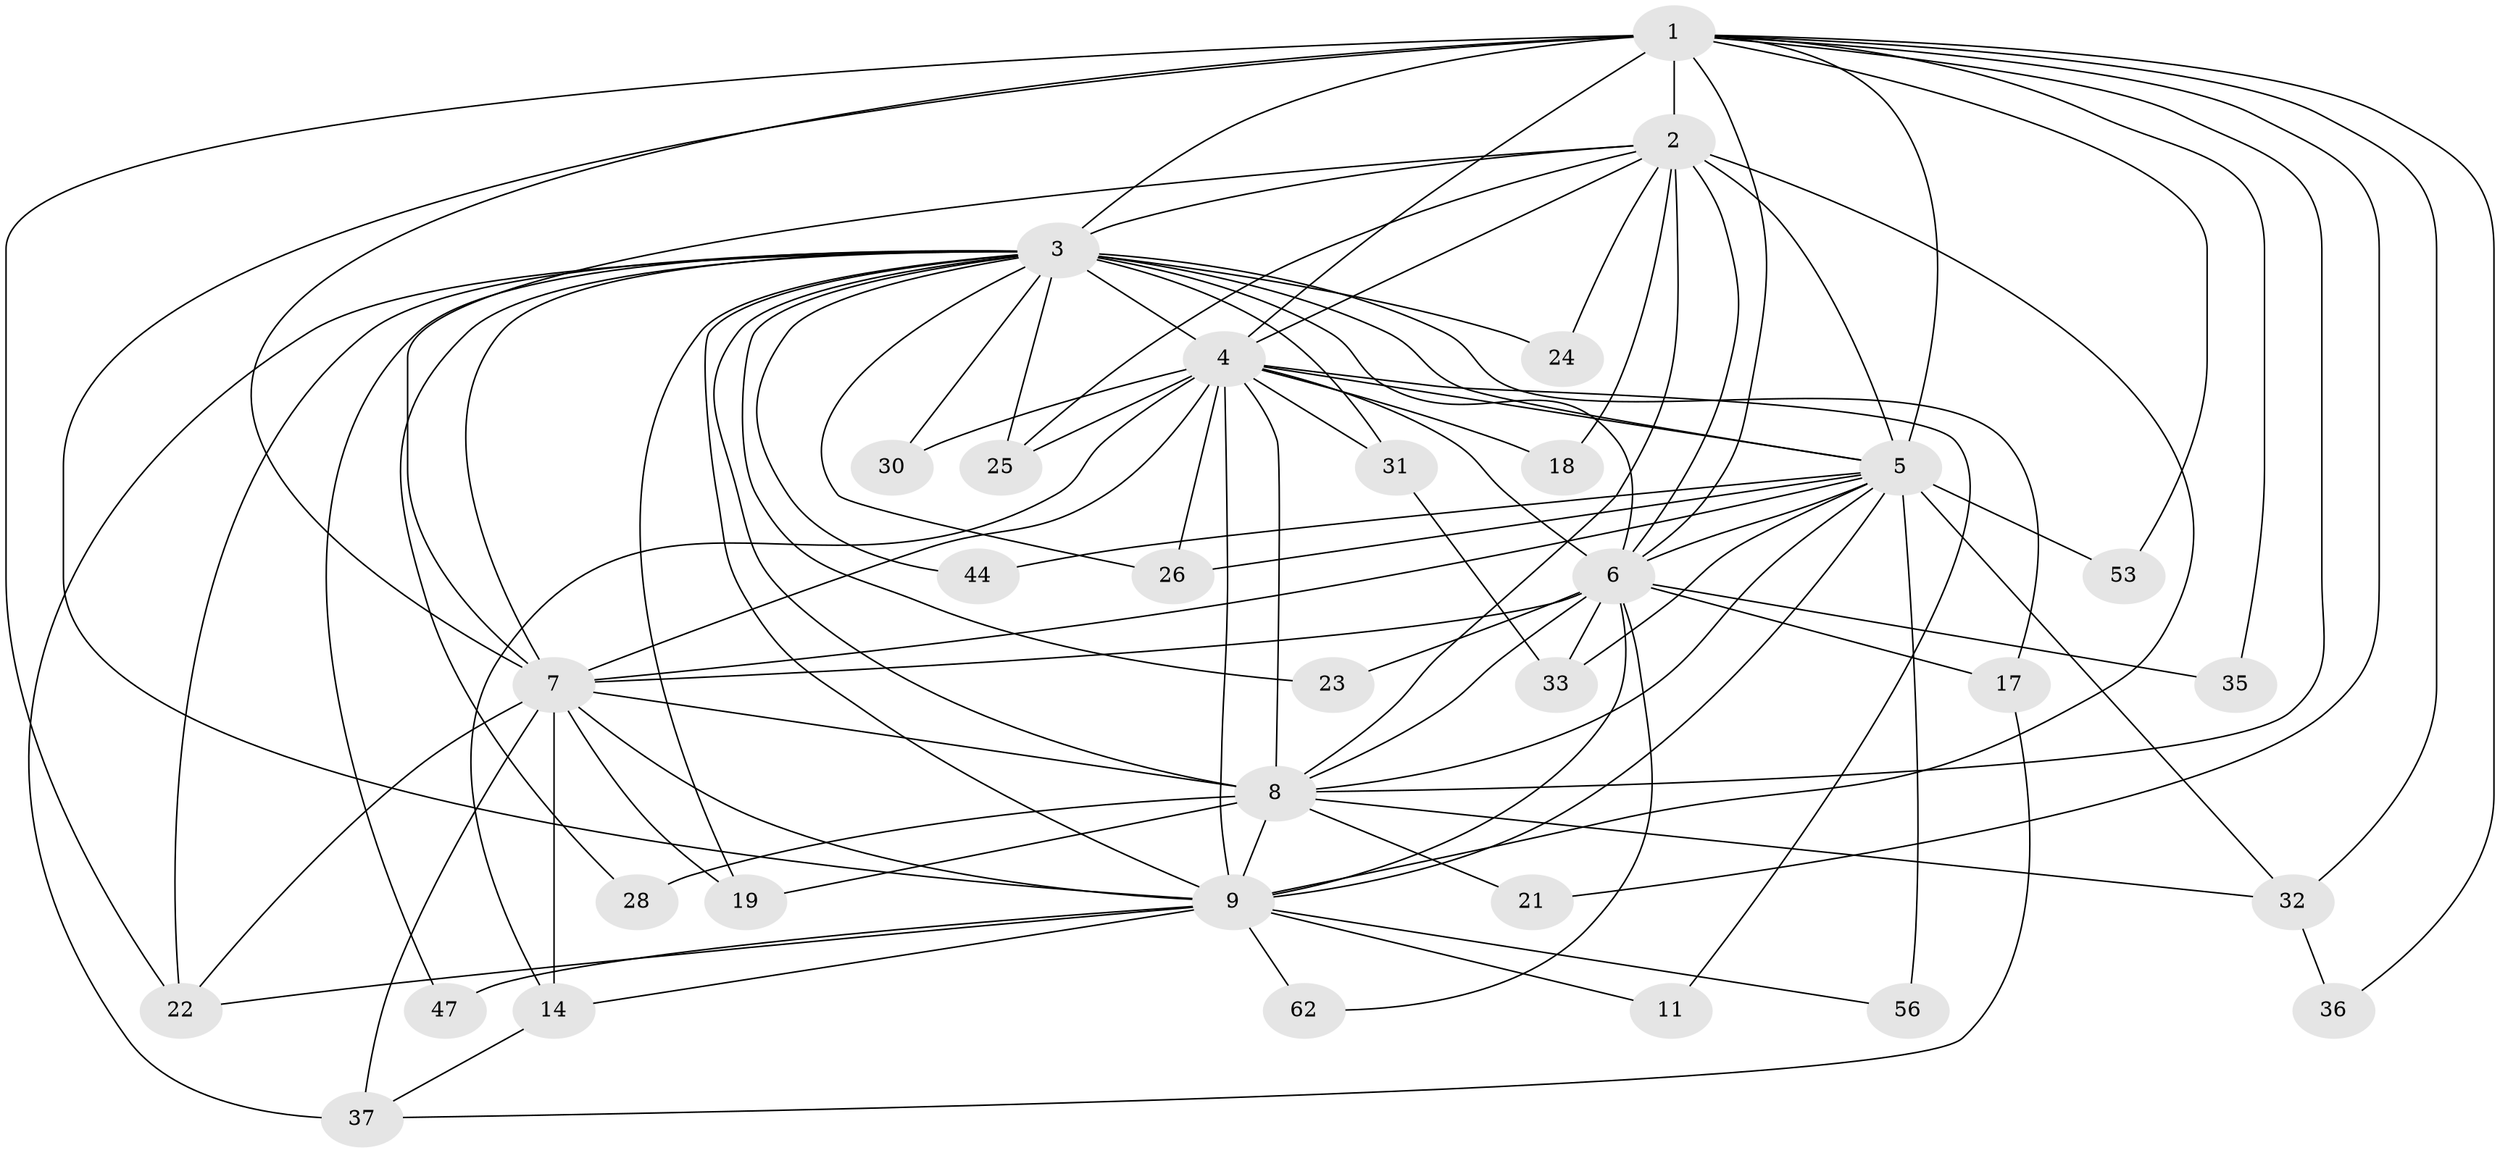 // original degree distribution, {17: 0.030303030303030304, 14: 0.015151515151515152, 22: 0.015151515151515152, 19: 0.045454545454545456, 15: 0.015151515151515152, 16: 0.015151515151515152, 18: 0.015151515151515152, 2: 0.5909090909090909, 3: 0.18181818181818182, 4: 0.045454545454545456, 7: 0.015151515151515152, 5: 0.015151515151515152}
// Generated by graph-tools (version 1.1) at 2025/14/03/09/25 04:14:16]
// undirected, 33 vertices, 94 edges
graph export_dot {
graph [start="1"]
  node [color=gray90,style=filled];
  1;
  2 [super="+39+42"];
  3 [super="+15+29+10+43"];
  4 [super="+34+49"];
  5 [super="+13+20"];
  6;
  7 [super="+57"];
  8 [super="+12+55+61"];
  9 [super="+16"];
  11;
  14 [super="+51+41"];
  17;
  18;
  19;
  21;
  22 [super="+66+50"];
  23;
  24;
  25 [super="+65"];
  26 [super="+46"];
  28;
  30;
  31 [super="+38"];
  32 [super="+64"];
  33;
  35;
  36;
  37 [super="+60+45"];
  44;
  47;
  53;
  56;
  62;
  1 -- 2 [weight=2];
  1 -- 3 [weight=2];
  1 -- 4;
  1 -- 5;
  1 -- 6;
  1 -- 7;
  1 -- 8;
  1 -- 9 [weight=2];
  1 -- 21;
  1 -- 35;
  1 -- 36;
  1 -- 53;
  1 -- 22;
  1 -- 32;
  2 -- 3 [weight=2];
  2 -- 4;
  2 -- 5;
  2 -- 6 [weight=2];
  2 -- 7;
  2 -- 8 [weight=2];
  2 -- 9;
  2 -- 18;
  2 -- 25;
  2 -- 24;
  3 -- 4 [weight=4];
  3 -- 5 [weight=4];
  3 -- 6 [weight=4];
  3 -- 7 [weight=2];
  3 -- 8 [weight=2];
  3 -- 9 [weight=3];
  3 -- 22;
  3 -- 23;
  3 -- 24 [weight=2];
  3 -- 25;
  3 -- 31;
  3 -- 47;
  3 -- 37 [weight=2];
  3 -- 44;
  3 -- 17;
  3 -- 19;
  3 -- 28;
  3 -- 30;
  3 -- 26;
  4 -- 5 [weight=2];
  4 -- 6;
  4 -- 7;
  4 -- 8;
  4 -- 9;
  4 -- 11;
  4 -- 14;
  4 -- 18;
  4 -- 25;
  4 -- 26;
  4 -- 30;
  4 -- 31;
  5 -- 6;
  5 -- 7;
  5 -- 8;
  5 -- 9 [weight=4];
  5 -- 26;
  5 -- 32;
  5 -- 33;
  5 -- 44;
  5 -- 53;
  5 -- 56;
  6 -- 7;
  6 -- 8;
  6 -- 9;
  6 -- 17;
  6 -- 23;
  6 -- 33;
  6 -- 35;
  6 -- 62;
  7 -- 8;
  7 -- 9 [weight=3];
  7 -- 19;
  7 -- 37;
  7 -- 22;
  7 -- 14;
  8 -- 9 [weight=3];
  8 -- 21;
  8 -- 28;
  8 -- 32;
  8 -- 19;
  9 -- 11;
  9 -- 14;
  9 -- 22;
  9 -- 47;
  9 -- 56;
  9 -- 62;
  14 -- 37;
  17 -- 37;
  31 -- 33;
  32 -- 36;
}
